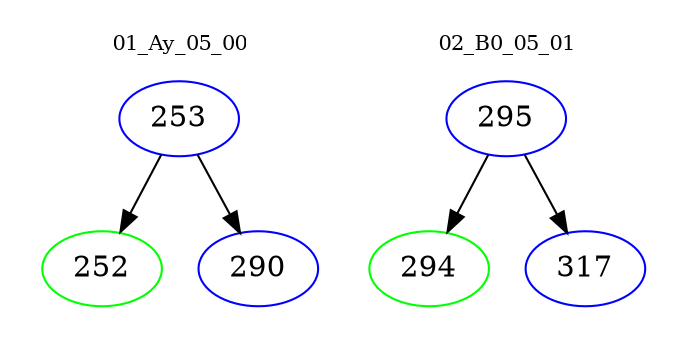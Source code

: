 digraph{
subgraph cluster_0 {
color = white
label = "01_Ay_05_00";
fontsize=10;
T0_253 [label="253", color="blue"]
T0_253 -> T0_252 [color="black"]
T0_252 [label="252", color="green"]
T0_253 -> T0_290 [color="black"]
T0_290 [label="290", color="blue"]
}
subgraph cluster_1 {
color = white
label = "02_B0_05_01";
fontsize=10;
T1_295 [label="295", color="blue"]
T1_295 -> T1_294 [color="black"]
T1_294 [label="294", color="green"]
T1_295 -> T1_317 [color="black"]
T1_317 [label="317", color="blue"]
}
}
